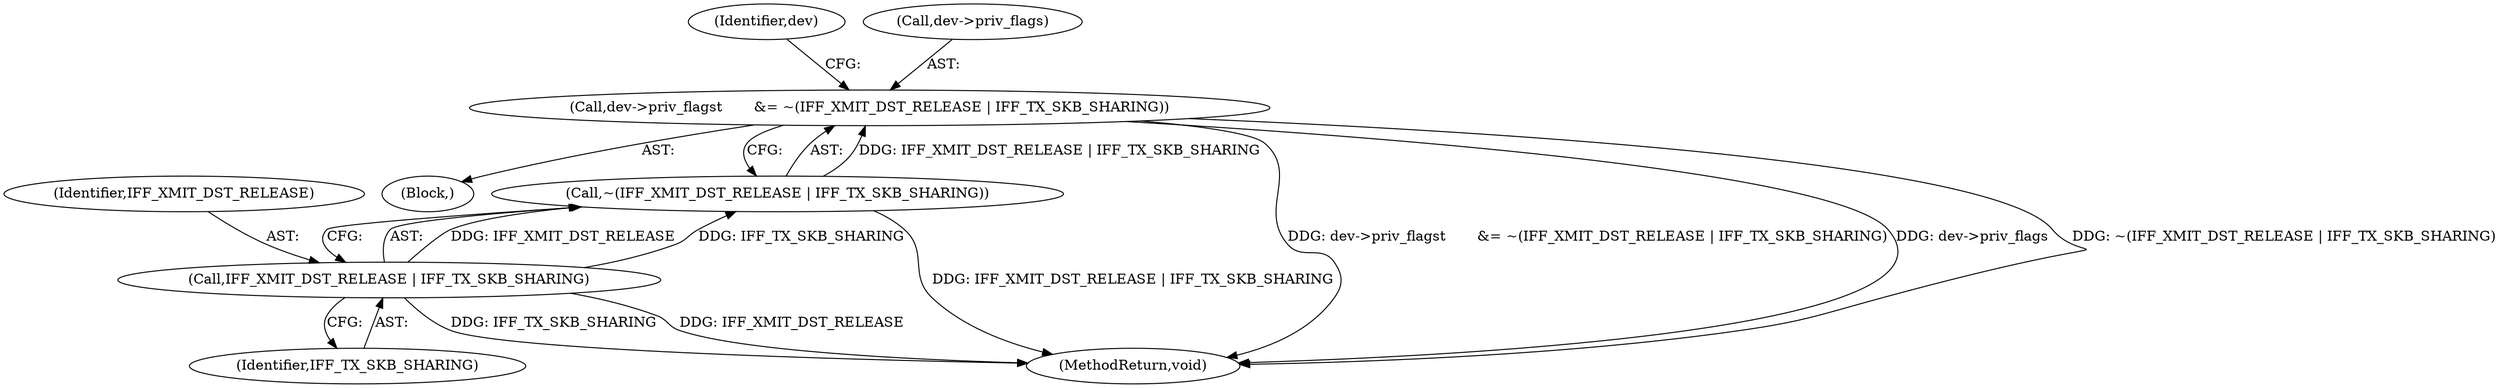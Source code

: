 digraph "0_linux_550fd08c2cebad61c548def135f67aba284c6162_3@pointer" {
"1000105" [label="(Call,dev->priv_flags\t       &= ~(IFF_XMIT_DST_RELEASE | IFF_TX_SKB_SHARING))"];
"1000109" [label="(Call,~(IFF_XMIT_DST_RELEASE | IFF_TX_SKB_SHARING))"];
"1000110" [label="(Call,IFF_XMIT_DST_RELEASE | IFF_TX_SKB_SHARING)"];
"1000115" [label="(Identifier,dev)"];
"1000111" [label="(Identifier,IFF_XMIT_DST_RELEASE)"];
"1000109" [label="(Call,~(IFF_XMIT_DST_RELEASE | IFF_TX_SKB_SHARING))"];
"1000110" [label="(Call,IFF_XMIT_DST_RELEASE | IFF_TX_SKB_SHARING)"];
"1000105" [label="(Call,dev->priv_flags\t       &= ~(IFF_XMIT_DST_RELEASE | IFF_TX_SKB_SHARING))"];
"1000112" [label="(Identifier,IFF_TX_SKB_SHARING)"];
"1000106" [label="(Call,dev->priv_flags)"];
"1000102" [label="(Block,)"];
"1000137" [label="(MethodReturn,void)"];
"1000105" -> "1000102"  [label="AST: "];
"1000105" -> "1000109"  [label="CFG: "];
"1000106" -> "1000105"  [label="AST: "];
"1000109" -> "1000105"  [label="AST: "];
"1000115" -> "1000105"  [label="CFG: "];
"1000105" -> "1000137"  [label="DDG: dev->priv_flags\t       &= ~(IFF_XMIT_DST_RELEASE | IFF_TX_SKB_SHARING)"];
"1000105" -> "1000137"  [label="DDG: dev->priv_flags"];
"1000105" -> "1000137"  [label="DDG: ~(IFF_XMIT_DST_RELEASE | IFF_TX_SKB_SHARING)"];
"1000109" -> "1000105"  [label="DDG: IFF_XMIT_DST_RELEASE | IFF_TX_SKB_SHARING"];
"1000109" -> "1000110"  [label="CFG: "];
"1000110" -> "1000109"  [label="AST: "];
"1000109" -> "1000137"  [label="DDG: IFF_XMIT_DST_RELEASE | IFF_TX_SKB_SHARING"];
"1000110" -> "1000109"  [label="DDG: IFF_XMIT_DST_RELEASE"];
"1000110" -> "1000109"  [label="DDG: IFF_TX_SKB_SHARING"];
"1000110" -> "1000112"  [label="CFG: "];
"1000111" -> "1000110"  [label="AST: "];
"1000112" -> "1000110"  [label="AST: "];
"1000110" -> "1000137"  [label="DDG: IFF_TX_SKB_SHARING"];
"1000110" -> "1000137"  [label="DDG: IFF_XMIT_DST_RELEASE"];
}
